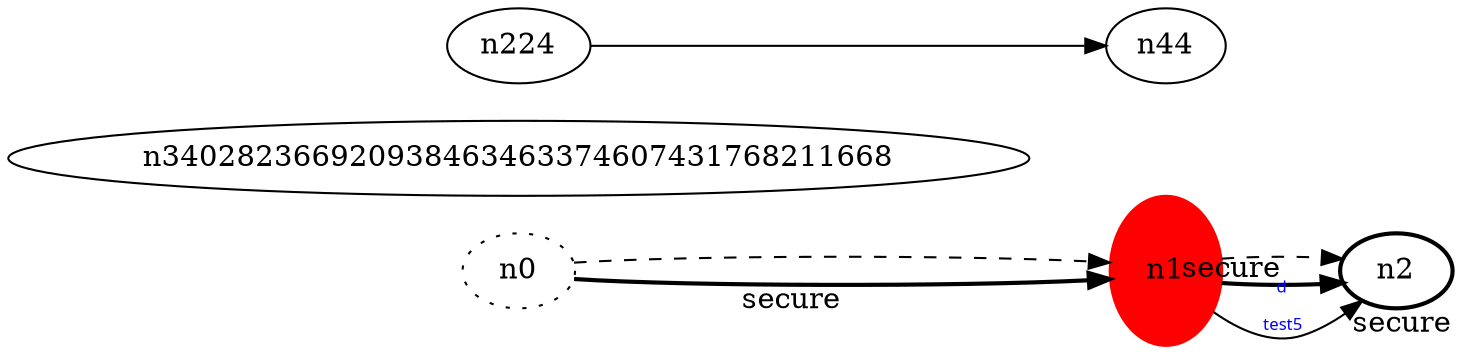 digraph test5 {
	rankdir=LR;
	fontcolor=blue; /* c0; c1; c0 -- c1 */
	n0 [style=dotted, fillcolor="#123456"]; // c2; c; c2 -- c3
	n1 [height=1, color=red, style=filled];
	n2 [style=bold, xlabel="secure"];
	n0 -> n1 -> n2[style=bold, xlabel="secure"];
	n0 -> n1 -> n2[style=dashed];
	n1 -> n2 [fontname="comic sans", label="d\n\l\G", fontcolor=blue, fontsize=8];
	n340282366920938463463374607431768211668;
	n224 -> n44;
}

